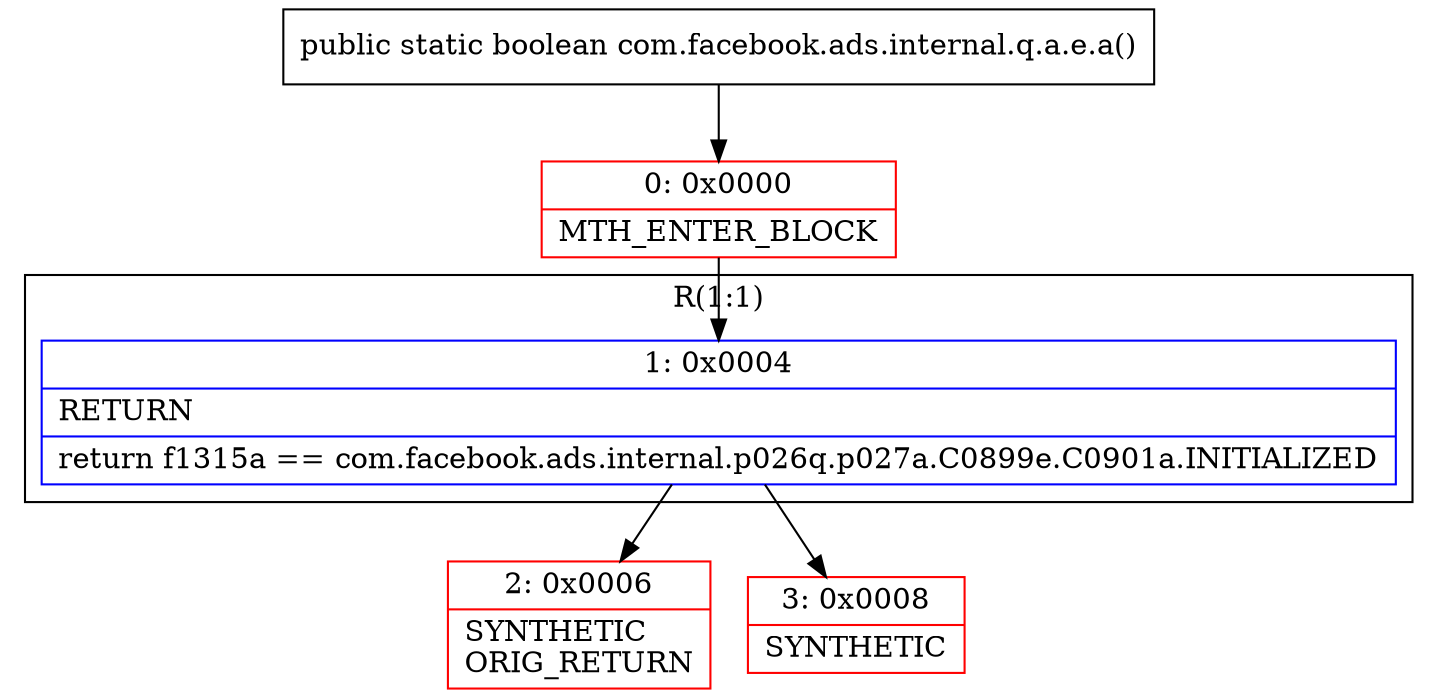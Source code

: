 digraph "CFG forcom.facebook.ads.internal.q.a.e.a()Z" {
subgraph cluster_Region_613553265 {
label = "R(1:1)";
node [shape=record,color=blue];
Node_1 [shape=record,label="{1\:\ 0x0004|RETURN\l|return f1315a == com.facebook.ads.internal.p026q.p027a.C0899e.C0901a.INITIALIZED\l}"];
}
Node_0 [shape=record,color=red,label="{0\:\ 0x0000|MTH_ENTER_BLOCK\l}"];
Node_2 [shape=record,color=red,label="{2\:\ 0x0006|SYNTHETIC\lORIG_RETURN\l}"];
Node_3 [shape=record,color=red,label="{3\:\ 0x0008|SYNTHETIC\l}"];
MethodNode[shape=record,label="{public static boolean com.facebook.ads.internal.q.a.e.a() }"];
MethodNode -> Node_0;
Node_1 -> Node_2;
Node_1 -> Node_3;
Node_0 -> Node_1;
}

